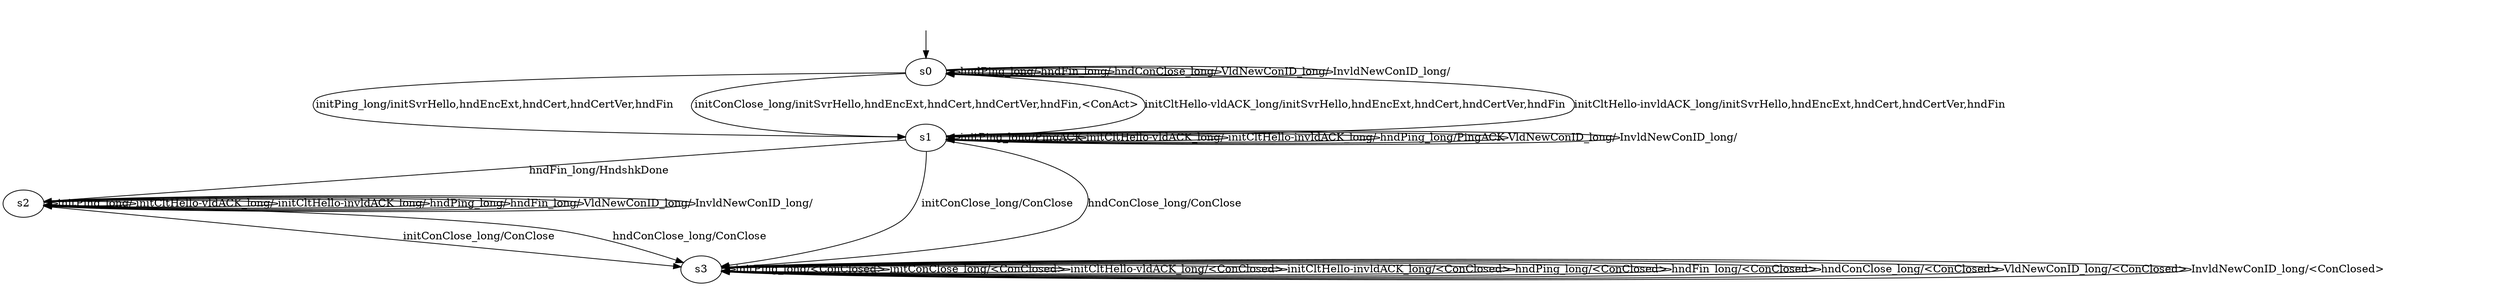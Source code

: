 digraph "pquicModels/pquic-B-l-1/learnedModel" {
s0 [label=s0];
s1 [label=s1];
s2 [label=s2];
s3 [label=s3];
s0 -> s1  [label="initPing_long/initSvrHello,hndEncExt,hndCert,hndCertVer,hndFin "];
s0 -> s1  [label="initConClose_long/initSvrHello,hndEncExt,hndCert,hndCertVer,hndFin,<ConAct> "];
s0 -> s1  [label="initCltHello-vldACK_long/initSvrHello,hndEncExt,hndCert,hndCertVer,hndFin "];
s0 -> s1  [label="initCltHello-invldACK_long/initSvrHello,hndEncExt,hndCert,hndCertVer,hndFin "];
s0 -> s0  [label="hndPing_long/ "];
s0 -> s0  [label="hndFin_long/ "];
s0 -> s0  [label="hndConClose_long/ "];
s0 -> s0  [label="VldNewConID_long/ "];
s0 -> s0  [label="InvldNewConID_long/ "];
s1 -> s1  [label="initPing_long/PingACK "];
s1 -> s3  [label="initConClose_long/ConClose "];
s1 -> s1  [label="initCltHello-vldACK_long/ "];
s1 -> s1  [label="initCltHello-invldACK_long/ "];
s1 -> s1  [label="hndPing_long/PingACK "];
s1 -> s2  [label="hndFin_long/HndshkDone "];
s1 -> s3  [label="hndConClose_long/ConClose "];
s1 -> s1  [label="VldNewConID_long/ "];
s1 -> s1  [label="InvldNewConID_long/ "];
s2 -> s2  [label="initPing_long/ "];
s2 -> s3  [label="initConClose_long/ConClose "];
s2 -> s2  [label="initCltHello-vldACK_long/ "];
s2 -> s2  [label="initCltHello-invldACK_long/ "];
s2 -> s2  [label="hndPing_long/ "];
s2 -> s2  [label="hndFin_long/ "];
s2 -> s3  [label="hndConClose_long/ConClose "];
s2 -> s2  [label="VldNewConID_long/ "];
s2 -> s2  [label="InvldNewConID_long/ "];
s3 -> s3  [label="initPing_long/<ConClosed> "];
s3 -> s3  [label="initConClose_long/<ConClosed> "];
s3 -> s3  [label="initCltHello-vldACK_long/<ConClosed> "];
s3 -> s3  [label="initCltHello-invldACK_long/<ConClosed> "];
s3 -> s3  [label="hndPing_long/<ConClosed> "];
s3 -> s3  [label="hndFin_long/<ConClosed> "];
s3 -> s3  [label="hndConClose_long/<ConClosed> "];
s3 -> s3  [label="VldNewConID_long/<ConClosed> "];
s3 -> s3  [label="InvldNewConID_long/<ConClosed> "];
__start0 [label="", shape=none];
__start0 -> s0  [label=""];
}
